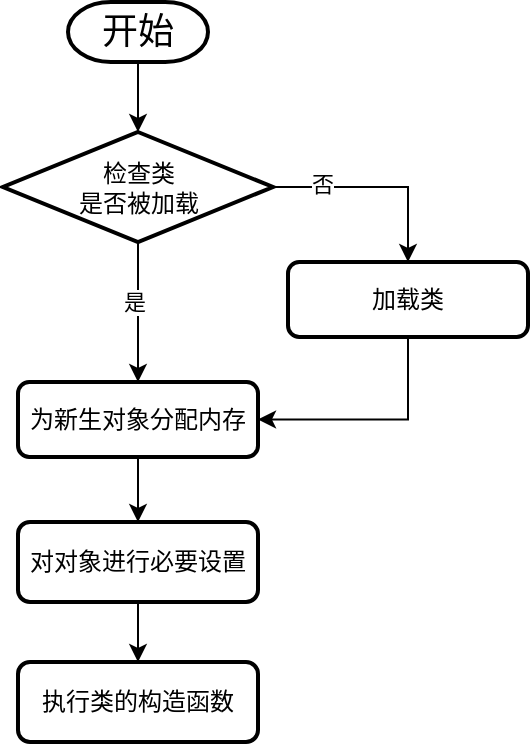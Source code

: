<mxfile version="26.1.0">
  <diagram id="C5RBs43oDa-KdzZeNtuy" name="Page-1">
    <mxGraphModel dx="842" dy="532" grid="1" gridSize="10" guides="1" tooltips="1" connect="1" arrows="1" fold="1" page="1" pageScale="1" pageWidth="827" pageHeight="1169" math="0" shadow="0">
      <root>
        <mxCell id="WIyWlLk6GJQsqaUBKTNV-0" />
        <mxCell id="WIyWlLk6GJQsqaUBKTNV-1" parent="WIyWlLk6GJQsqaUBKTNV-0" />
        <mxCell id="4wEpNbh1cUCy9EVHpTkn-4" value="" style="edgeStyle=orthogonalEdgeStyle;rounded=0;orthogonalLoop=1;jettySize=auto;html=1;" edge="1" parent="WIyWlLk6GJQsqaUBKTNV-1" source="4wEpNbh1cUCy9EVHpTkn-0" target="4wEpNbh1cUCy9EVHpTkn-3">
          <mxGeometry relative="1" as="geometry" />
        </mxCell>
        <mxCell id="4wEpNbh1cUCy9EVHpTkn-0" value="&lt;font style=&quot;font-size: 18px;&quot;&gt;开始&lt;/font&gt;" style="strokeWidth=2;html=1;shape=mxgraph.flowchart.terminator;whiteSpace=wrap;" vertex="1" parent="WIyWlLk6GJQsqaUBKTNV-1">
          <mxGeometry x="340" y="90" width="70" height="30" as="geometry" />
        </mxCell>
        <mxCell id="4wEpNbh1cUCy9EVHpTkn-6" value="" style="edgeStyle=orthogonalEdgeStyle;rounded=0;orthogonalLoop=1;jettySize=auto;html=1;" edge="1" parent="WIyWlLk6GJQsqaUBKTNV-1" source="4wEpNbh1cUCy9EVHpTkn-3" target="4wEpNbh1cUCy9EVHpTkn-5">
          <mxGeometry relative="1" as="geometry" />
        </mxCell>
        <mxCell id="4wEpNbh1cUCy9EVHpTkn-7" value="是" style="edgeLabel;html=1;align=center;verticalAlign=middle;resizable=0;points=[];" vertex="1" connectable="0" parent="4wEpNbh1cUCy9EVHpTkn-6">
          <mxGeometry x="-0.145" y="-2" relative="1" as="geometry">
            <mxPoint as="offset" />
          </mxGeometry>
        </mxCell>
        <mxCell id="4wEpNbh1cUCy9EVHpTkn-8" style="edgeStyle=orthogonalEdgeStyle;rounded=0;orthogonalLoop=1;jettySize=auto;html=1;entryX=0.5;entryY=0;entryDx=0;entryDy=0;" edge="1" parent="WIyWlLk6GJQsqaUBKTNV-1" source="4wEpNbh1cUCy9EVHpTkn-3" target="4wEpNbh1cUCy9EVHpTkn-10">
          <mxGeometry relative="1" as="geometry">
            <mxPoint x="520" y="240" as="targetPoint" />
          </mxGeometry>
        </mxCell>
        <mxCell id="4wEpNbh1cUCy9EVHpTkn-9" value="否" style="edgeLabel;html=1;align=center;verticalAlign=middle;resizable=0;points=[];" vertex="1" connectable="0" parent="4wEpNbh1cUCy9EVHpTkn-8">
          <mxGeometry x="-0.54" y="2" relative="1" as="geometry">
            <mxPoint as="offset" />
          </mxGeometry>
        </mxCell>
        <mxCell id="4wEpNbh1cUCy9EVHpTkn-3" value="检查类&lt;div&gt;是否被加载&lt;/div&gt;" style="rhombus;whiteSpace=wrap;html=1;strokeWidth=2;" vertex="1" parent="WIyWlLk6GJQsqaUBKTNV-1">
          <mxGeometry x="307.5" y="155" width="135" height="55" as="geometry" />
        </mxCell>
        <mxCell id="4wEpNbh1cUCy9EVHpTkn-18" value="" style="edgeStyle=orthogonalEdgeStyle;rounded=0;orthogonalLoop=1;jettySize=auto;html=1;" edge="1" parent="WIyWlLk6GJQsqaUBKTNV-1" source="4wEpNbh1cUCy9EVHpTkn-5" target="4wEpNbh1cUCy9EVHpTkn-17">
          <mxGeometry relative="1" as="geometry" />
        </mxCell>
        <mxCell id="4wEpNbh1cUCy9EVHpTkn-5" value="为新生对象分配内存" style="rounded=1;whiteSpace=wrap;html=1;strokeWidth=2;" vertex="1" parent="WIyWlLk6GJQsqaUBKTNV-1">
          <mxGeometry x="315" y="280" width="120" height="37.5" as="geometry" />
        </mxCell>
        <mxCell id="4wEpNbh1cUCy9EVHpTkn-16" style="edgeStyle=orthogonalEdgeStyle;rounded=0;orthogonalLoop=1;jettySize=auto;html=1;entryX=1;entryY=0.5;entryDx=0;entryDy=0;exitX=0.5;exitY=1;exitDx=0;exitDy=0;" edge="1" parent="WIyWlLk6GJQsqaUBKTNV-1" source="4wEpNbh1cUCy9EVHpTkn-10" target="4wEpNbh1cUCy9EVHpTkn-5">
          <mxGeometry relative="1" as="geometry" />
        </mxCell>
        <mxCell id="4wEpNbh1cUCy9EVHpTkn-10" value="加载类" style="rounded=1;whiteSpace=wrap;html=1;strokeWidth=2;" vertex="1" parent="WIyWlLk6GJQsqaUBKTNV-1">
          <mxGeometry x="450" y="220" width="120" height="37.5" as="geometry" />
        </mxCell>
        <mxCell id="4wEpNbh1cUCy9EVHpTkn-20" value="" style="edgeStyle=orthogonalEdgeStyle;rounded=0;orthogonalLoop=1;jettySize=auto;html=1;" edge="1" parent="WIyWlLk6GJQsqaUBKTNV-1" source="4wEpNbh1cUCy9EVHpTkn-17" target="4wEpNbh1cUCy9EVHpTkn-19">
          <mxGeometry relative="1" as="geometry" />
        </mxCell>
        <mxCell id="4wEpNbh1cUCy9EVHpTkn-17" value="对对象进行必要设置" style="rounded=1;whiteSpace=wrap;html=1;strokeWidth=2;" vertex="1" parent="WIyWlLk6GJQsqaUBKTNV-1">
          <mxGeometry x="315" y="350" width="120" height="40" as="geometry" />
        </mxCell>
        <mxCell id="4wEpNbh1cUCy9EVHpTkn-19" value="执行类的构造函数" style="rounded=1;whiteSpace=wrap;html=1;strokeWidth=2;" vertex="1" parent="WIyWlLk6GJQsqaUBKTNV-1">
          <mxGeometry x="315" y="420" width="120" height="40" as="geometry" />
        </mxCell>
      </root>
    </mxGraphModel>
  </diagram>
</mxfile>
